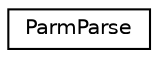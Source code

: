 digraph "Graphical Class Hierarchy"
{
  edge [fontname="Helvetica",fontsize="10",labelfontname="Helvetica",labelfontsize="10"];
  node [fontname="Helvetica",fontsize="10",shape=record];
  rankdir="LR";
  Node0 [label="ParmParse",height=0.2,width=0.4,color="black", fillcolor="white", style="filled",URL="$classParmParse.html",tooltip="Parse Parameters From Command Line and Input Files. "];
}
